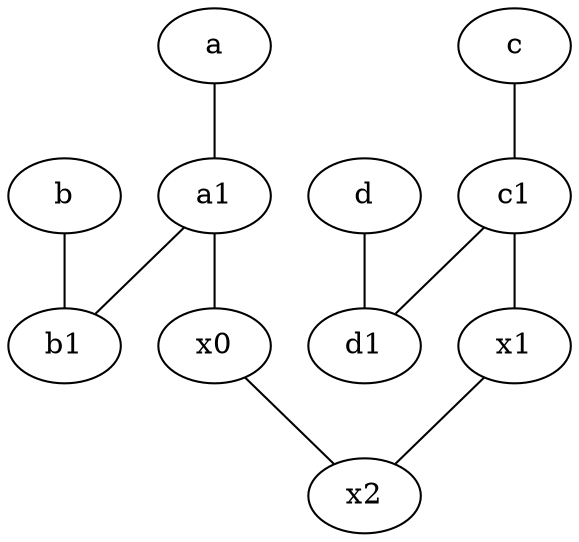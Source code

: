 graph {
	node [labelfontsize=50]
	a [labelfontsize=50 pos="8,2!"]
	b1 [labelfontsize=50 pos="9,4!"]
	x1 [labelfontsize=50]
	x0 [labelfontsize=50]
	d1 [labelfontsize=50 pos="3,5!"]
	x2 [labelfontsize=50]
	c1 [labelfontsize=50 pos="4.5,3!"]
	a1 [labelfontsize=50 pos="8,3!"]
	b -- b1
	c1 -- x1
	a1 -- x0
	a1 -- b1
	c -- c1
	c1 -- d1
	x0 -- x2
	a -- a1
	x1 -- x2
	d -- d1
}
